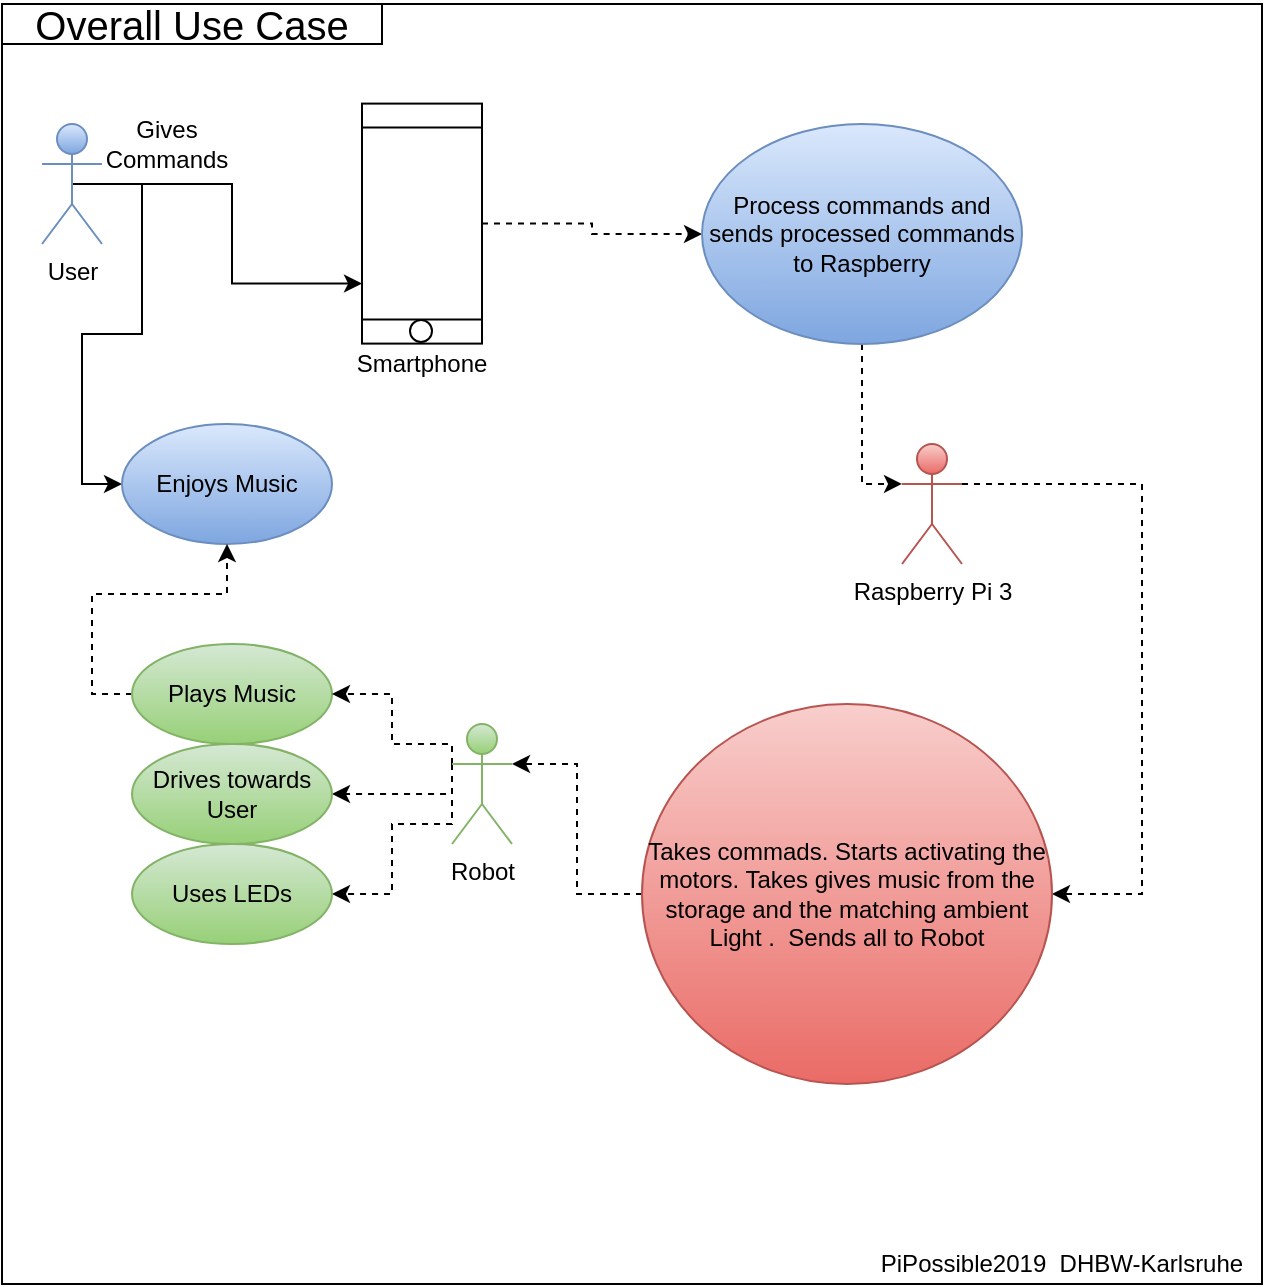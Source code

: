 <mxfile version="12.1.3" type="github" pages="1">
  <diagram id="sEILYJX3dbO1V5t82YOn" name="Page-1">
    <mxGraphModel dx="1024" dy="566" grid="1" gridSize="10" guides="1" tooltips="1" connect="1" arrows="1" fold="1" page="1" pageScale="1" pageWidth="827" pageHeight="1169" math="0" shadow="0">
      <root>
        <mxCell id="0"/>
        <mxCell id="1" parent="0"/>
        <mxCell id="4KHAkhtwJCvOGNMEtZGW-3" value="" style="rounded=0;whiteSpace=wrap;html=1;fontFamily=Helvetica;" parent="1" vertex="1">
          <mxGeometry x="120" y="40" width="630" height="640" as="geometry"/>
        </mxCell>
        <mxCell id="4KHAkhtwJCvOGNMEtZGW-4" value="&lt;font style=&quot;font-size: 20px&quot;&gt;Overall Use Case&lt;/font&gt;" style="text;html=1;strokeColor=#000000;fillColor=none;align=center;verticalAlign=middle;whiteSpace=wrap;rounded=0;fontStyle=0;strokeWidth=1;" parent="1" vertex="1">
          <mxGeometry x="120" y="40" width="190" height="20" as="geometry"/>
        </mxCell>
        <mxCell id="4KHAkhtwJCvOGNMEtZGW-5" value="PiPossible2019&amp;nbsp; DHBW-Karlsruhe" style="text;html=1;strokeColor=none;fillColor=none;align=center;verticalAlign=middle;whiteSpace=wrap;rounded=0;" parent="1" vertex="1">
          <mxGeometry x="550" y="660" width="200" height="20" as="geometry"/>
        </mxCell>
        <mxCell id="4KHAkhtwJCvOGNMEtZGW-14" style="edgeStyle=orthogonalEdgeStyle;rounded=0;orthogonalLoop=1;jettySize=auto;html=1;exitX=0.5;exitY=0.5;exitDx=0;exitDy=0;exitPerimeter=0;entryX=0.75;entryY=1;entryDx=0;entryDy=0;fontFamily=Helvetica;" parent="1" source="4KHAkhtwJCvOGNMEtZGW-2" target="4KHAkhtwJCvOGNMEtZGW-9" edge="1">
          <mxGeometry relative="1" as="geometry"/>
        </mxCell>
        <mxCell id="4KHAkhtwJCvOGNMEtZGW-19" style="edgeStyle=orthogonalEdgeStyle;rounded=0;orthogonalLoop=1;jettySize=auto;html=1;exitX=0.5;exitY=0.5;exitDx=0;exitDy=0;exitPerimeter=0;entryX=0;entryY=0.5;entryDx=0;entryDy=0;fontFamily=Helvetica;" parent="1" source="4KHAkhtwJCvOGNMEtZGW-2" target="4KHAkhtwJCvOGNMEtZGW-18" edge="1">
          <mxGeometry relative="1" as="geometry"/>
        </mxCell>
        <object label="User&lt;br&gt;" id="4KHAkhtwJCvOGNMEtZGW-2">
          <mxCell style="shape=umlActor;verticalLabelPosition=bottom;labelBackgroundColor=#ffffff;verticalAlign=top;html=1;gradientColor=#7ea6e0;fillColor=#dae8fc;strokeColor=#6c8ebf;" parent="1" vertex="1">
            <mxGeometry x="140" y="100" width="30" height="60" as="geometry"/>
          </mxCell>
        </object>
        <mxCell id="4KHAkhtwJCvOGNMEtZGW-28" style="edgeStyle=orthogonalEdgeStyle;rounded=0;orthogonalLoop=1;jettySize=auto;html=1;exitX=0.5;exitY=0;exitDx=0;exitDy=0;fontFamily=Helvetica;dashed=1;" parent="1" source="4KHAkhtwJCvOGNMEtZGW-9" target="4KHAkhtwJCvOGNMEtZGW-25" edge="1">
          <mxGeometry relative="1" as="geometry"/>
        </mxCell>
        <mxCell id="4KHAkhtwJCvOGNMEtZGW-9" value="" style="shape=process;whiteSpace=wrap;html=1;backgroundOutline=1;strokeWidth=1;fontFamily=Helvetica;direction=south;" parent="1" vertex="1">
          <mxGeometry x="300" y="89.8" width="60" height="120" as="geometry"/>
        </mxCell>
        <mxCell id="4KHAkhtwJCvOGNMEtZGW-10" value="Smartphone" style="text;html=1;strokeColor=none;fillColor=none;align=center;verticalAlign=middle;whiteSpace=wrap;rounded=0;fontFamily=Helvetica;" parent="1" vertex="1">
          <mxGeometry x="310" y="210" width="40" height="20" as="geometry"/>
        </mxCell>
        <mxCell id="4KHAkhtwJCvOGNMEtZGW-15" value="Gives Commands" style="text;html=1;strokeColor=none;fillColor=none;align=center;verticalAlign=middle;whiteSpace=wrap;rounded=0;fontFamily=Helvetica;rotation=0;" parent="1" vertex="1">
          <mxGeometry x="170" y="100" width="65" height="20" as="geometry"/>
        </mxCell>
        <mxCell id="4KHAkhtwJCvOGNMEtZGW-18" value="Enjoys Music" style="ellipse;whiteSpace=wrap;html=1;strokeColor=#6c8ebf;strokeWidth=1;fontFamily=Helvetica;fillColor=#dae8fc;gradientColor=#7ea6e0;" parent="1" vertex="1">
          <mxGeometry x="180" y="250" width="105" height="60" as="geometry"/>
        </mxCell>
        <mxCell id="4KHAkhtwJCvOGNMEtZGW-37" style="edgeStyle=orthogonalEdgeStyle;rounded=0;orthogonalLoop=1;jettySize=auto;html=1;exitX=0;exitY=0.5;exitDx=0;exitDy=0;entryX=0.5;entryY=1;entryDx=0;entryDy=0;dashed=1;fontFamily=Helvetica;" parent="1" source="4KHAkhtwJCvOGNMEtZGW-20" target="4KHAkhtwJCvOGNMEtZGW-18" edge="1">
          <mxGeometry relative="1" as="geometry"/>
        </mxCell>
        <mxCell id="4KHAkhtwJCvOGNMEtZGW-20" value="Plays Music" style="ellipse;whiteSpace=wrap;html=1;strokeColor=#82b366;strokeWidth=1;fontFamily=Helvetica;gradientColor=#97d077;fillColor=#d5e8d4;" parent="1" vertex="1">
          <mxGeometry x="185" y="360" width="100" height="50" as="geometry"/>
        </mxCell>
        <mxCell id="4KHAkhtwJCvOGNMEtZGW-34" style="edgeStyle=orthogonalEdgeStyle;rounded=0;orthogonalLoop=1;jettySize=auto;html=1;exitX=0;exitY=0.333;exitDx=0;exitDy=0;exitPerimeter=0;entryX=1;entryY=0.5;entryDx=0;entryDy=0;dashed=1;fontFamily=Helvetica;" parent="1" source="4KHAkhtwJCvOGNMEtZGW-21" target="4KHAkhtwJCvOGNMEtZGW-20" edge="1">
          <mxGeometry relative="1" as="geometry">
            <Array as="points">
              <mxPoint x="345" y="410"/>
              <mxPoint x="315" y="410"/>
              <mxPoint x="315" y="385"/>
            </Array>
          </mxGeometry>
        </mxCell>
        <mxCell id="4KHAkhtwJCvOGNMEtZGW-35" style="edgeStyle=orthogonalEdgeStyle;rounded=0;orthogonalLoop=1;jettySize=auto;html=1;exitX=0;exitY=0.333;exitDx=0;exitDy=0;exitPerimeter=0;entryX=1;entryY=0.5;entryDx=0;entryDy=0;dashed=1;fontFamily=Helvetica;" parent="1" source="4KHAkhtwJCvOGNMEtZGW-21" target="4KHAkhtwJCvOGNMEtZGW-23" edge="1">
          <mxGeometry relative="1" as="geometry">
            <Array as="points">
              <mxPoint x="345" y="435"/>
            </Array>
          </mxGeometry>
        </mxCell>
        <mxCell id="4KHAkhtwJCvOGNMEtZGW-36" style="edgeStyle=orthogonalEdgeStyle;rounded=0;orthogonalLoop=1;jettySize=auto;html=1;exitX=0;exitY=0.333;exitDx=0;exitDy=0;exitPerimeter=0;entryX=1;entryY=0.5;entryDx=0;entryDy=0;dashed=1;fontFamily=Helvetica;" parent="1" source="4KHAkhtwJCvOGNMEtZGW-21" target="4KHAkhtwJCvOGNMEtZGW-24" edge="1">
          <mxGeometry relative="1" as="geometry">
            <Array as="points">
              <mxPoint x="345" y="450"/>
              <mxPoint x="315" y="450"/>
              <mxPoint x="315" y="485"/>
            </Array>
          </mxGeometry>
        </mxCell>
        <mxCell id="4KHAkhtwJCvOGNMEtZGW-21" value="Robot" style="shape=umlActor;verticalLabelPosition=bottom;labelBackgroundColor=#ffffff;verticalAlign=top;html=1;outlineConnect=0;strokeColor=#82b366;strokeWidth=1;fontFamily=Helvetica;gradientColor=#97d077;fillColor=#d5e8d4;" parent="1" vertex="1">
          <mxGeometry x="345" y="400" width="30" height="60" as="geometry"/>
        </mxCell>
        <mxCell id="4KHAkhtwJCvOGNMEtZGW-23" value="Drives towards User" style="ellipse;whiteSpace=wrap;html=1;strokeColor=#82b366;strokeWidth=1;fontFamily=Helvetica;gradientColor=#97d077;fillColor=#d5e8d4;" parent="1" vertex="1">
          <mxGeometry x="185" y="410" width="100" height="50" as="geometry"/>
        </mxCell>
        <mxCell id="4KHAkhtwJCvOGNMEtZGW-24" value="Uses LEDs" style="ellipse;whiteSpace=wrap;html=1;strokeColor=#82b366;strokeWidth=1;fontFamily=Helvetica;gradientColor=#97d077;fillColor=#d5e8d4;" parent="1" vertex="1">
          <mxGeometry x="185" y="460" width="100" height="50" as="geometry"/>
        </mxCell>
        <mxCell id="4KHAkhtwJCvOGNMEtZGW-30" style="edgeStyle=orthogonalEdgeStyle;rounded=0;orthogonalLoop=1;jettySize=auto;html=1;exitX=0.5;exitY=1;exitDx=0;exitDy=0;entryX=0;entryY=0.333;entryDx=0;entryDy=0;entryPerimeter=0;dashed=1;fontFamily=Helvetica;" parent="1" source="4KHAkhtwJCvOGNMEtZGW-25" target="4KHAkhtwJCvOGNMEtZGW-26" edge="1">
          <mxGeometry relative="1" as="geometry"/>
        </mxCell>
        <mxCell id="4KHAkhtwJCvOGNMEtZGW-25" value="Process commands and sends processed commands to Raspberry" style="ellipse;whiteSpace=wrap;html=1;strokeColor=#6c8ebf;strokeWidth=1;fontFamily=Helvetica;gradientColor=#7ea6e0;fillColor=#dae8fc;" parent="1" vertex="1">
          <mxGeometry x="470" y="100" width="160" height="110" as="geometry"/>
        </mxCell>
        <mxCell id="4KHAkhtwJCvOGNMEtZGW-32" style="edgeStyle=orthogonalEdgeStyle;rounded=0;orthogonalLoop=1;jettySize=auto;html=1;exitX=1;exitY=0.333;exitDx=0;exitDy=0;exitPerimeter=0;entryX=1;entryY=0.5;entryDx=0;entryDy=0;dashed=1;fontFamily=Helvetica;" parent="1" source="4KHAkhtwJCvOGNMEtZGW-26" target="4KHAkhtwJCvOGNMEtZGW-31" edge="1">
          <mxGeometry relative="1" as="geometry">
            <Array as="points">
              <mxPoint x="690" y="280"/>
              <mxPoint x="690" y="485"/>
            </Array>
          </mxGeometry>
        </mxCell>
        <mxCell id="4KHAkhtwJCvOGNMEtZGW-26" value="Raspberry Pi 3&lt;br&gt;" style="shape=umlActor;verticalLabelPosition=bottom;labelBackgroundColor=#ffffff;verticalAlign=top;html=1;outlineConnect=0;strokeColor=#b85450;strokeWidth=1;fontFamily=Helvetica;gradientColor=#ea6b66;fillColor=#f8cecc;" parent="1" vertex="1">
          <mxGeometry x="570" y="260" width="30" height="60" as="geometry"/>
        </mxCell>
        <mxCell id="4KHAkhtwJCvOGNMEtZGW-33" style="edgeStyle=orthogonalEdgeStyle;rounded=0;orthogonalLoop=1;jettySize=auto;html=1;exitX=0;exitY=0.5;exitDx=0;exitDy=0;entryX=1;entryY=0.333;entryDx=0;entryDy=0;entryPerimeter=0;dashed=1;fontFamily=Helvetica;" parent="1" source="4KHAkhtwJCvOGNMEtZGW-31" target="4KHAkhtwJCvOGNMEtZGW-21" edge="1">
          <mxGeometry relative="1" as="geometry"/>
        </mxCell>
        <mxCell id="4KHAkhtwJCvOGNMEtZGW-31" value="Takes commads. Starts activating the motors. Takes gives music from the storage and the matching ambient Light .&amp;nbsp; Sends all to Robot" style="ellipse;whiteSpace=wrap;html=1;strokeColor=#b85450;strokeWidth=1;fontFamily=Helvetica;gradientColor=#ea6b66;fillColor=#f8cecc;" parent="1" vertex="1">
          <mxGeometry x="440" y="390" width="205" height="190" as="geometry"/>
        </mxCell>
        <mxCell id="4KHAkhtwJCvOGNMEtZGW-38" value="" style="ellipse;whiteSpace=wrap;html=1;aspect=fixed;strokeColor=#000000;strokeWidth=1;fontFamily=Helvetica;" parent="1" vertex="1">
          <mxGeometry x="324" y="198" width="11" height="11" as="geometry"/>
        </mxCell>
      </root>
    </mxGraphModel>
  </diagram>
</mxfile>
